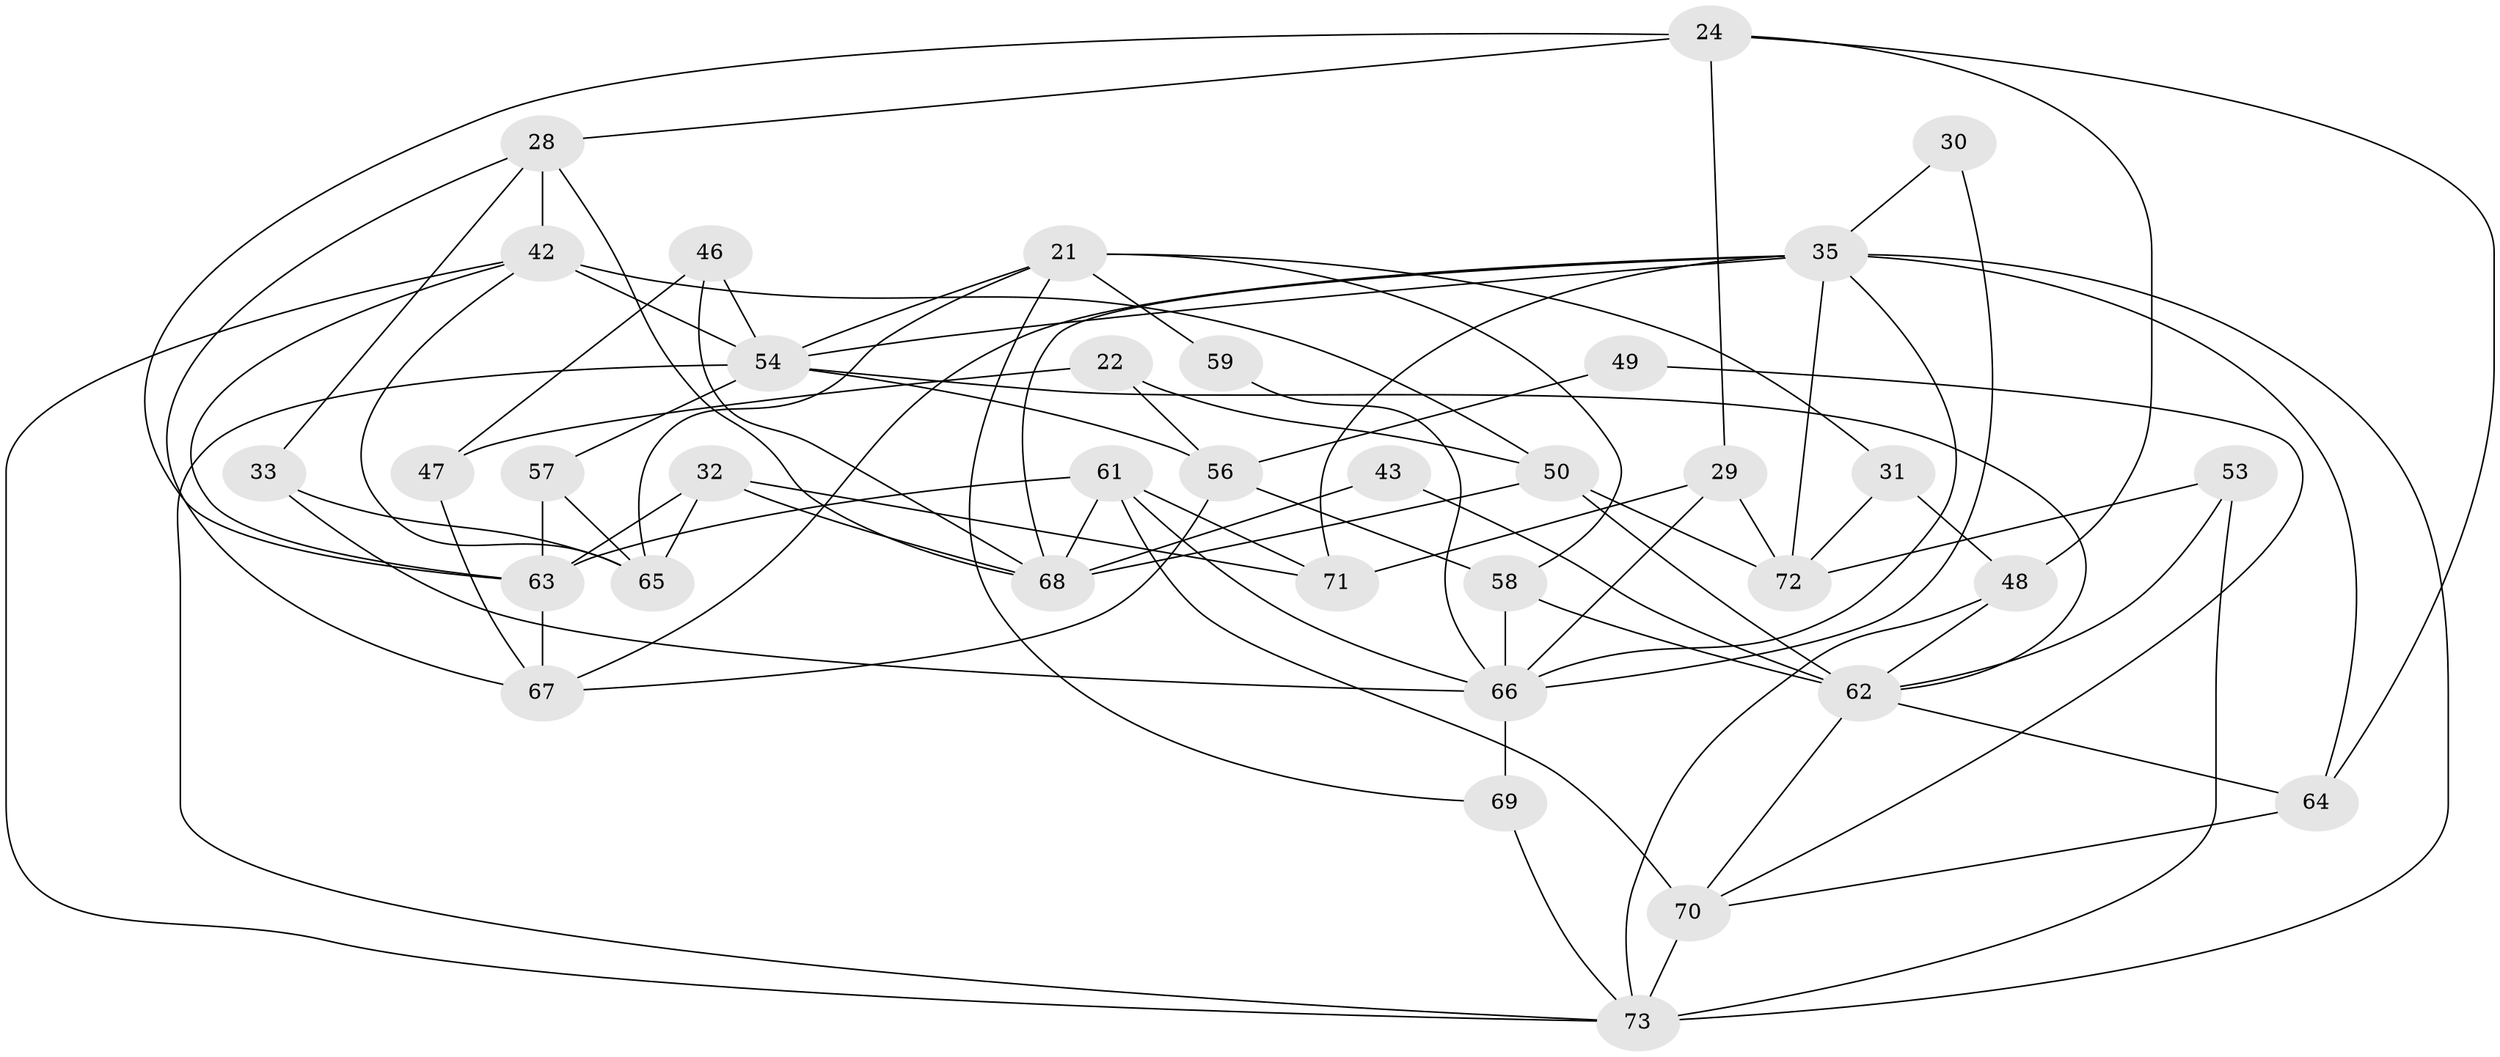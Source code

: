 // original degree distribution, {5: 0.273972602739726, 7: 0.0136986301369863, 4: 0.2191780821917808, 6: 0.0684931506849315, 2: 0.0958904109589041, 3: 0.3150684931506849, 8: 0.0136986301369863}
// Generated by graph-tools (version 1.1) at 2025/49/03/09/25 04:49:54]
// undirected, 36 vertices, 83 edges
graph export_dot {
graph [start="1"]
  node [color=gray90,style=filled];
  21 [super="+6+12"];
  22;
  24 [super="+20"];
  28 [super="+9"];
  29;
  30;
  31 [super="+25"];
  32 [super="+19"];
  33;
  35 [super="+11+34"];
  42 [super="+40"];
  43;
  46;
  47 [super="+17"];
  48;
  49;
  50 [super="+13+10"];
  53;
  54 [super="+5+44+41"];
  56;
  57;
  58 [super="+27"];
  59;
  61 [super="+2"];
  62 [super="+60"];
  63 [super="+52+37"];
  64;
  65;
  66 [super="+3"];
  67;
  68 [super="+23"];
  69;
  70 [super="+4"];
  71;
  72;
  73 [super="+45+55+51"];
  21 -- 69;
  21 -- 54 [weight=2];
  21 -- 31 [weight=2];
  21 -- 65;
  21 -- 59;
  21 -- 58;
  22 -- 56;
  22 -- 47 [weight=2];
  22 -- 50;
  24 -- 64 [weight=2];
  24 -- 28 [weight=2];
  24 -- 29;
  24 -- 48;
  24 -- 63;
  28 -- 33;
  28 -- 67;
  28 -- 68;
  28 -- 42 [weight=2];
  29 -- 66 [weight=2];
  29 -- 71;
  29 -- 72;
  30 -- 66;
  30 -- 35;
  31 -- 48 [weight=2];
  31 -- 72;
  32 -- 63;
  32 -- 65;
  32 -- 68;
  32 -- 71;
  33 -- 65;
  33 -- 66;
  35 -- 71 [weight=3];
  35 -- 73 [weight=3];
  35 -- 67;
  35 -- 64;
  35 -- 66;
  35 -- 68;
  35 -- 72;
  35 -- 54;
  42 -- 65;
  42 -- 50 [weight=2];
  42 -- 73;
  42 -- 54;
  42 -- 63;
  43 -- 68;
  43 -- 62;
  46 -- 68;
  46 -- 47;
  46 -- 54;
  47 -- 67;
  48 -- 73 [weight=2];
  48 -- 62;
  49 -- 56;
  49 -- 70;
  50 -- 72;
  50 -- 68 [weight=2];
  50 -- 62 [weight=2];
  53 -- 62;
  53 -- 72;
  53 -- 73;
  54 -- 56;
  54 -- 57 [weight=2];
  54 -- 62 [weight=2];
  54 -- 73;
  56 -- 67;
  56 -- 58;
  57 -- 65;
  57 -- 63 [weight=2];
  58 -- 66;
  58 -- 62;
  59 -- 66;
  61 -- 68;
  61 -- 70 [weight=2];
  61 -- 66;
  61 -- 71;
  61 -- 63;
  62 -- 64;
  62 -- 70;
  63 -- 67;
  64 -- 70 [weight=2];
  66 -- 69 [weight=2];
  69 -- 73 [weight=2];
  70 -- 73 [weight=2];
}
